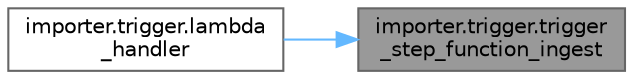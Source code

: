 digraph "importer.trigger.trigger_step_function_ingest"
{
 // LATEX_PDF_SIZE
  bgcolor="transparent";
  edge [fontname=Helvetica,fontsize=10,labelfontname=Helvetica,labelfontsize=10];
  node [fontname=Helvetica,fontsize=10,shape=box,height=0.2,width=0.4];
  rankdir="RL";
  Node1 [id="Node000001",label="importer.trigger.trigger\l_step_function_ingest",height=0.2,width=0.4,color="gray40", fillcolor="grey60", style="filled", fontcolor="black",tooltip=" "];
  Node1 -> Node2 [id="edge1_Node000001_Node000002",dir="back",color="steelblue1",style="solid",tooltip=" "];
  Node2 [id="Node000002",label="importer.trigger.lambda\l_handler",height=0.2,width=0.4,color="grey40", fillcolor="white", style="filled",URL="$namespaceimporter_1_1trigger.html#a9ecea969a415a05222c35fe78fcf806b",tooltip=" "];
}
